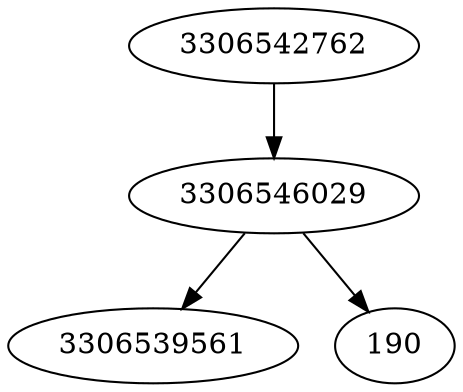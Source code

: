 strict digraph  {
3306539561;
3306542762;
3306546029;
190;
3306542762 -> 3306546029;
3306546029 -> 3306539561;
3306546029 -> 190;
}
